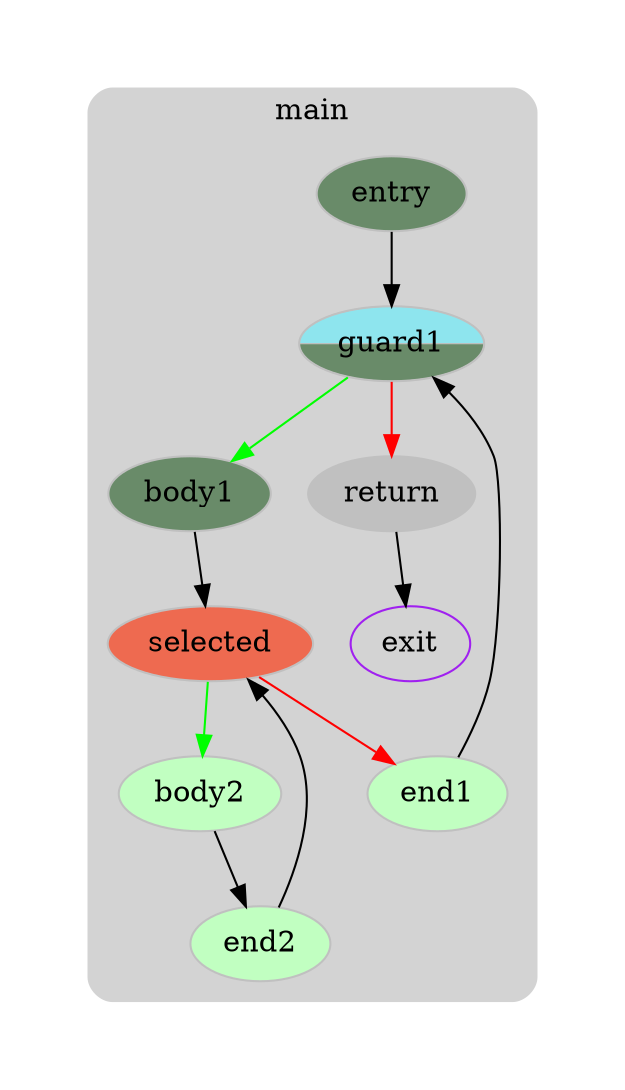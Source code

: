 digraph G {
  compound=true
  subgraph cluster_ {
    peripheries=0
    margin=10
    subgraph cluster_0_wrapper {
      peripheries=0
      margin=20
      subgraph cluster_0 {
        label="main"
        color=darkgray
        style=rounded
        bgcolor=lightgray
        margin=10
        cluster_0_0[label="entry",shape=oval,color=blue,rank=source,style=filled,fillcolor="darkseagreen4",color=gray]
        cluster_0_1[label="guard1",shape=oval,style=wedged,fillcolor="cadetblue2:darkseagreen4",color=gray]
        cluster_0_2[label="body1",shape=oval,style=filled,fillcolor="darkseagreen4",color=gray]
        cluster_0_3[label="selected",shape=oval,style=filled,fillcolor="coral2",color=gray]
        cluster_0_4[label="body2",shape=oval,style=filled,fillcolor="darkseagreen1",color=gray]
        cluster_0_5[label="end2",shape=oval,style=filled,fillcolor="darkseagreen1",color=gray]
        cluster_0_6[label="end1",shape=oval,style=filled,fillcolor="darkseagreen1",color=gray]
        cluster_0_7[label="return",shape=oval,style=filled,fillcolor="",color=gray]
        cluster_0_exit[label=exit,color=purple,rank=sink]
        cluster_0_0 -> cluster_0_1
        cluster_0_1 -> cluster_0_2 [color=green]
        cluster_0_1 -> cluster_0_7 [color=red]
        cluster_0_2 -> cluster_0_3
        cluster_0_3 -> cluster_0_4 [color=green]
        cluster_0_3 -> cluster_0_6 [color=red]
        cluster_0_4 -> cluster_0_5
        cluster_0_5 -> cluster_0_3
        cluster_0_6 -> cluster_0_1
        cluster_0_7 -> cluster_0_exit [color=black]
      }
    }
  }
}
